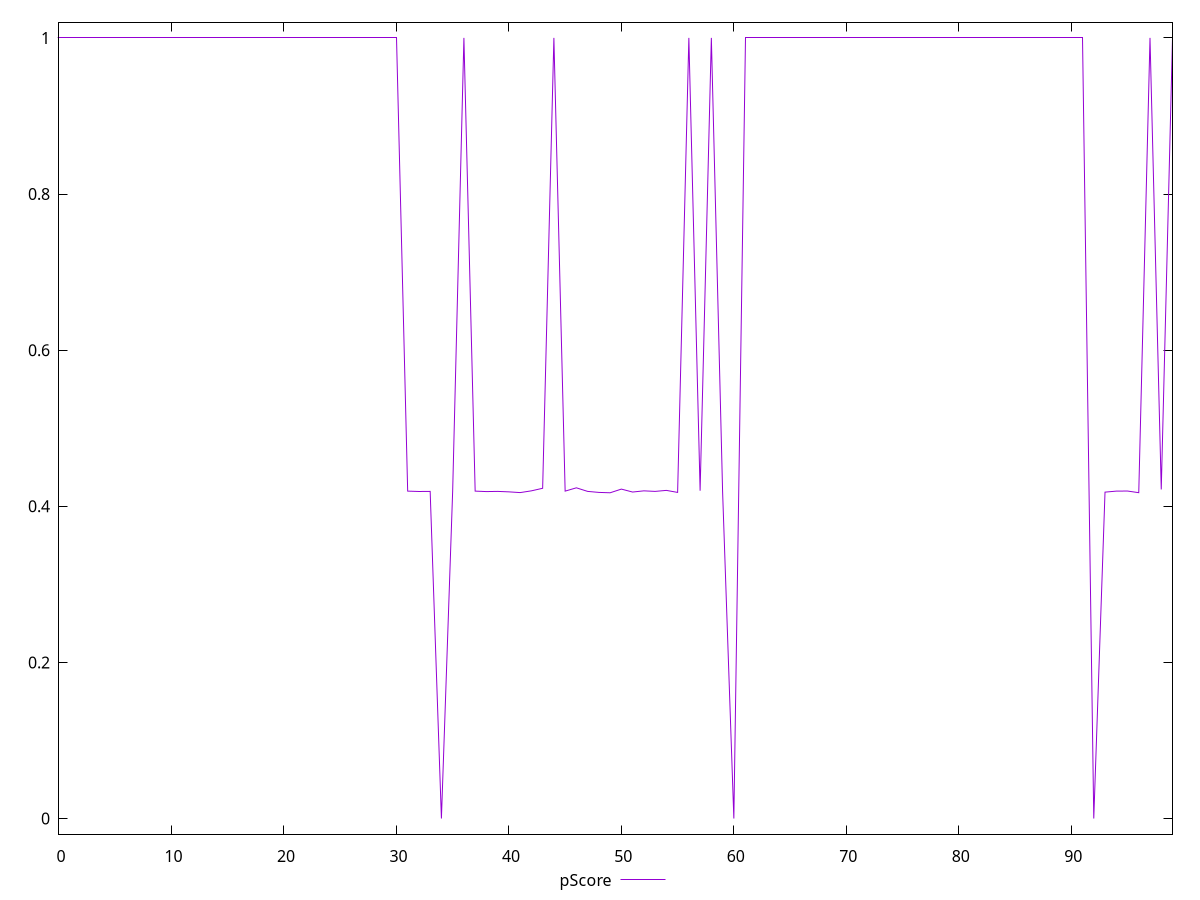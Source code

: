 reset

$pScore <<EOF
0 1
1 1
2 1
3 1
4 1
5 1
6 1
7 1
8 1
9 1
10 1
11 1
12 1
13 1
14 1
15 1
16 1
17 1
18 1
19 1
20 1
21 1
22 1
23 1
24 1
25 1
26 1
27 1
28 1
29 1
30 1
31 0.4194117647058824
32 0.41894117647058826
33 0.41905882352941176
34 0
35 0.4194117647058824
36 1
37 0.4194117647058824
38 0.4188235294117647
39 0.41905882352941176
40 0.41847058823529415
41 0.41752941176470587
42 0.41976470588235293
43 0.42305882352941176
44 1
45 0.4194117647058824
46 0.4236470588235294
47 0.41905882352941176
48 0.4177647058823529
49 0.4172941176470588
50 0.422
51 0.41823529411764704
52 0.41976470588235293
53 0.41905882352941176
54 0.4203529411764706
55 0.4177647058823529
56 1
57 0.4198823529411765
58 1
59 0.41847058823529415
60 0
61 1
62 1
63 1
64 1
65 1
66 1
67 1
68 1
69 1
70 1
71 1
72 1
73 1
74 1
75 1
76 1
77 1
78 1
79 1
80 1
81 1
82 1
83 1
84 1
85 1
86 1
87 1
88 1
89 1
90 1
91 1
92 0
93 0.41811764705882354
94 0.4194117647058824
95 0.4195294117647059
96 0.41741176470588237
97 1
98 0.4215294117647059
99 1
EOF

set key outside below
set xrange [0:99]
set yrange [-0.02:1.02]
set trange [-0.02:1.02]
set terminal svg size 640, 500 enhanced background rgb 'white'
set output "reprap/uses-rel-preload/samples/pages+cached+noexternal/pScore/values.svg"

plot $pScore title "pScore" with line

reset
